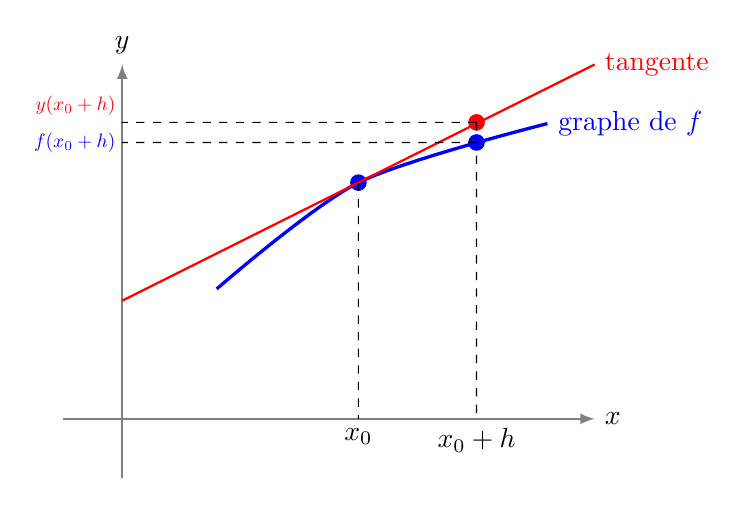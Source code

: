 \begin{tikzpicture}[scale=3]

	\draw[->,>=latex, gray, thick] (-0.25,0) -- (2,0) node[black,right]{$x$};
	\draw[->,>=latex, gray, thick] (0,-0.25) -- (0,1.5)  node[black,above]{$y$};

  \draw[blue,very thick] plot [smooth] coordinates {(0.4,0.55)  (1,1)  (1.8,1.25) }  node[right,blue]{graphe de $f$};


   \def \x{1}
    \coordinate (A) at ({\x},{sqrt(\x)});
    \fill[blue] (A) circle (1pt); % node[above] {$M_0$};

    \draw[red,thick] (A)--+(1,0.5) node[right,red]{tangente};
    \draw[red,thick] (A)--+(-1,-0.5) ;

  \draw[dashed] (A)--(1,0) node[below]{$x_0$};





    \coordinate (B) at (1.5,1.255);
    \fill[red] (B) circle (1pt); 

  \draw[dashed] (B)--(1.5,0) node[below]{$x_0+h$};
  \draw[dashed] (B)--(0,1.255) node[above left,red,scale=0.7]{$y(x_0+h)$};  
    \coordinate (C) at (1.5,1.17);
    \fill[blue] (C) circle (1pt); 
  \draw[dashed] (C)--(0,1.17) node[left,blue,scale=0.7]{$f(x_0+h)$};  

% node[above] {$M_0$};
%\foreach \i in {4,3,...,1}
%{
%  \def\xx{\x + 1.5-0.3*\i};
%    \coordinate (M) at ({\xx},{2-(\xx-1)^2)});
%    \fill (M) circle (1.5pt);
%    \draw (A)--(M)--+($\i*(M)-\i*(A)$)--(A)--+($\i*(A)-\i*(M)$);
%    \coordinate (P) at ({\xx},0);
%};
%  \draw[dashed] (M)--(P) node[below]{$x$};
%  \node[above right] at (M) {$M$};

\end{tikzpicture}
